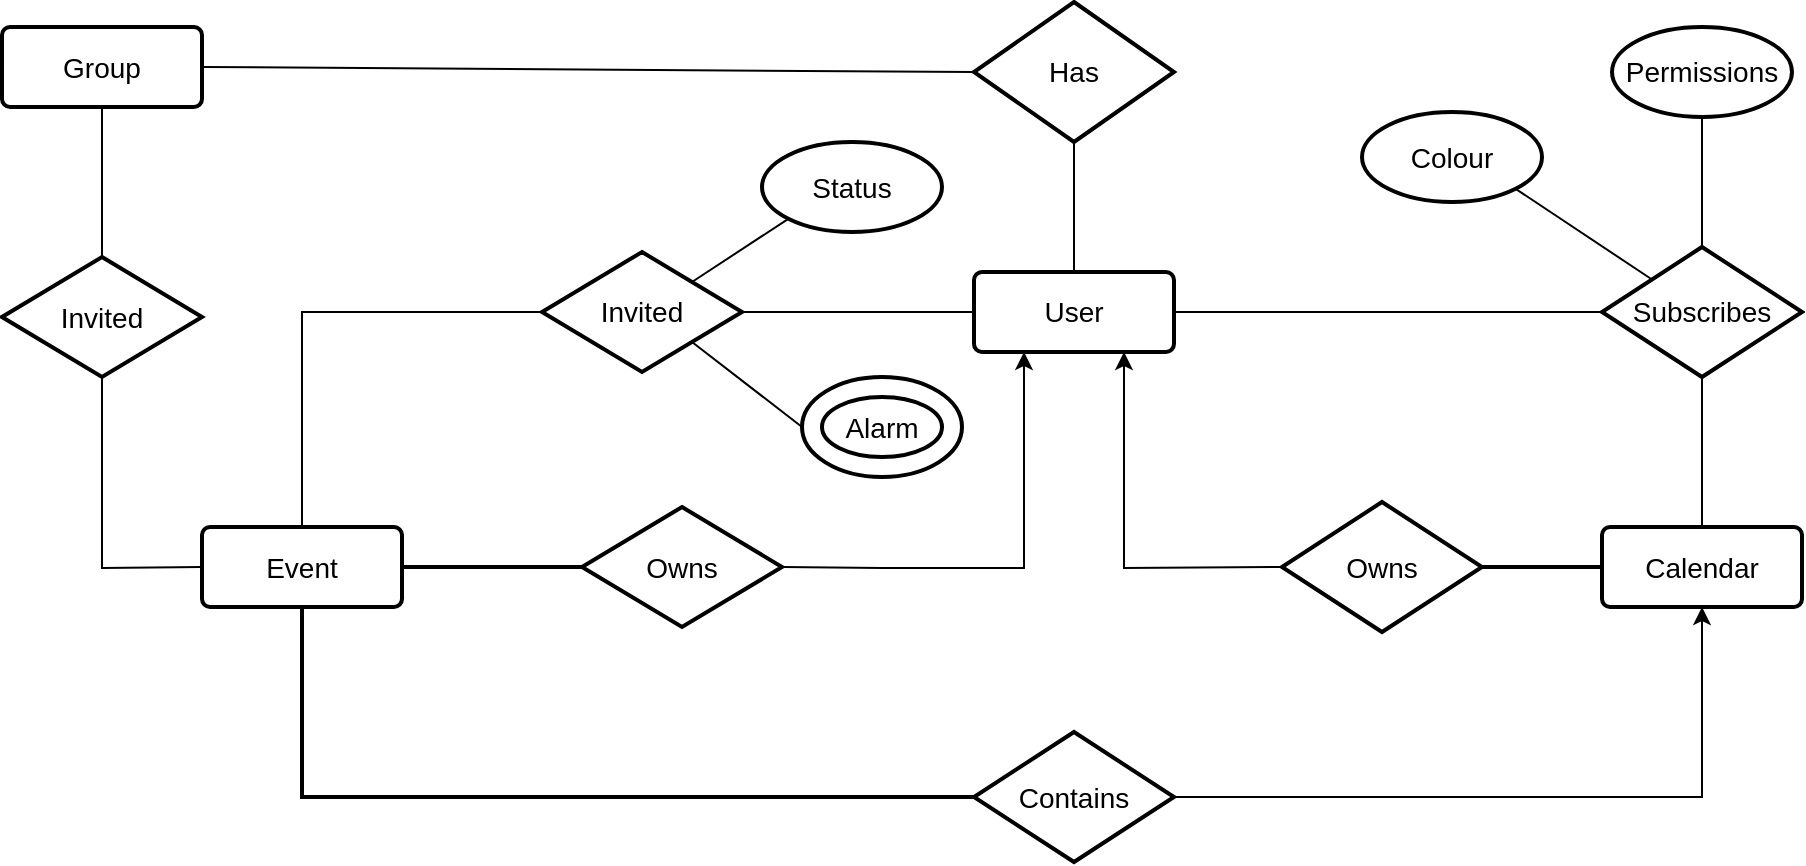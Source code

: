<mxfile version="12.0.2" type="github" pages="1"><diagram id="3K3SYPfmbTtQZ8NGqv2O" name="Page-1"><mxGraphModel dx="2272" dy="762" grid="1" gridSize="10" guides="1" tooltips="1" connect="1" arrows="1" fold="1" page="1" pageScale="1" pageWidth="850" pageHeight="1100" math="0" shadow="0"><root><mxCell id="0"/><mxCell id="1" parent="0"/><mxCell id="_wKEiGhoLJLESlEm_kkt-47" style="edgeStyle=none;rounded=0;orthogonalLoop=1;jettySize=auto;html=1;exitX=0.75;exitY=1;exitDx=0;exitDy=0;entryX=0;entryY=0.5;entryDx=0;entryDy=0;endArrow=none;endFill=0;strokeWidth=1;fontSize=14;startArrow=classic;startFill=1;" parent="1" source="_wKEiGhoLJLESlEm_kkt-1" target="_wKEiGhoLJLESlEm_kkt-46" edge="1"><mxGeometry relative="1" as="geometry"><Array as="points"><mxPoint x="471" y="488"/></Array></mxGeometry></mxCell><mxCell id="_wKEiGhoLJLESlEm_kkt-53" style="edgeStyle=none;rounded=0;orthogonalLoop=1;jettySize=auto;html=1;exitX=0;exitY=0.5;exitDx=0;exitDy=0;entryX=1;entryY=0.5;entryDx=0;entryDy=0;endArrow=none;endFill=0;strokeWidth=1;fontSize=14;" parent="1" source="_wKEiGhoLJLESlEm_kkt-1" target="_wKEiGhoLJLESlEm_kkt-21" edge="1"><mxGeometry relative="1" as="geometry"/></mxCell><mxCell id="_wKEiGhoLJLESlEm_kkt-56" style="edgeStyle=none;rounded=0;orthogonalLoop=1;jettySize=auto;html=1;exitX=1;exitY=0.5;exitDx=0;exitDy=0;entryX=0;entryY=0.5;entryDx=0;entryDy=0;endArrow=none;endFill=0;strokeWidth=1;fontSize=14;" parent="1" source="_wKEiGhoLJLESlEm_kkt-1" target="_wKEiGhoLJLESlEm_kkt-10" edge="1"><mxGeometry relative="1" as="geometry"/></mxCell><mxCell id="XQrfGjOC4bTxhz2IQHyI-6" style="edgeStyle=none;rounded=0;orthogonalLoop=1;jettySize=auto;html=1;exitX=0.5;exitY=0;exitDx=0;exitDy=0;entryX=0.5;entryY=1;entryDx=0;entryDy=0;endArrow=none;endFill=0;" parent="1" source="_wKEiGhoLJLESlEm_kkt-1" target="_wKEiGhoLJLESlEm_kkt-7" edge="1"><mxGeometry relative="1" as="geometry"/></mxCell><mxCell id="_wKEiGhoLJLESlEm_kkt-1" value="User" style="strokeWidth=2;rounded=1;arcSize=10;whiteSpace=wrap;html=1;align=center;fontSize=14;" parent="1" vertex="1"><mxGeometry x="396" y="340" width="100" height="40" as="geometry"/></mxCell><mxCell id="XQrfGjOC4bTxhz2IQHyI-2" style="edgeStyle=orthogonalEdgeStyle;rounded=0;orthogonalLoop=1;jettySize=auto;html=1;exitX=0.5;exitY=1;exitDx=0;exitDy=0;entryX=1;entryY=0.5;entryDx=0;entryDy=0;endArrow=none;endFill=0;startArrow=classic;startFill=1;" parent="1" source="_wKEiGhoLJLESlEm_kkt-3" target="XQrfGjOC4bTxhz2IQHyI-1" edge="1"><mxGeometry relative="1" as="geometry"/></mxCell><mxCell id="_wKEiGhoLJLESlEm_kkt-3" value="Calendar" style="strokeWidth=2;rounded=1;arcSize=10;whiteSpace=wrap;html=1;align=center;fontSize=14;" parent="1" vertex="1"><mxGeometry x="710" y="467.5" width="100" height="40" as="geometry"/></mxCell><mxCell id="XQrfGjOC4bTxhz2IQHyI-12" style="edgeStyle=none;rounded=0;orthogonalLoop=1;jettySize=auto;html=1;exitX=0.5;exitY=1;exitDx=0;exitDy=0;entryX=0.5;entryY=0;entryDx=0;entryDy=0;endArrow=none;endFill=0;" parent="1" source="_wKEiGhoLJLESlEm_kkt-4" target="XQrfGjOC4bTxhz2IQHyI-10" edge="1"><mxGeometry relative="1" as="geometry"/></mxCell><mxCell id="_wKEiGhoLJLESlEm_kkt-4" value="Group" style="strokeWidth=2;rounded=1;arcSize=10;whiteSpace=wrap;html=1;align=center;fontSize=14;" parent="1" vertex="1"><mxGeometry x="-90" y="217.5" width="100" height="40" as="geometry"/></mxCell><mxCell id="XQrfGjOC4bTxhz2IQHyI-11" style="edgeStyle=none;rounded=0;orthogonalLoop=1;jettySize=auto;html=1;exitX=0;exitY=0.5;exitDx=0;exitDy=0;entryX=0.5;entryY=1;entryDx=0;entryDy=0;endArrow=none;endFill=0;" parent="1" source="_wKEiGhoLJLESlEm_kkt-5" target="XQrfGjOC4bTxhz2IQHyI-10" edge="1"><mxGeometry relative="1" as="geometry"><Array as="points"><mxPoint x="-40" y="488"/></Array></mxGeometry></mxCell><mxCell id="_wKEiGhoLJLESlEm_kkt-5" value="Event" style="strokeWidth=2;rounded=1;arcSize=10;whiteSpace=wrap;html=1;align=center;fontSize=14;" parent="1" vertex="1"><mxGeometry x="10" y="467.5" width="100" height="40" as="geometry"/></mxCell><mxCell id="XQrfGjOC4bTxhz2IQHyI-7" style="edgeStyle=none;rounded=0;orthogonalLoop=1;jettySize=auto;html=1;exitX=0;exitY=0.5;exitDx=0;exitDy=0;entryX=1;entryY=0.5;entryDx=0;entryDy=0;endArrow=none;endFill=0;" parent="1" source="_wKEiGhoLJLESlEm_kkt-7" target="_wKEiGhoLJLESlEm_kkt-4" edge="1"><mxGeometry relative="1" as="geometry"/></mxCell><mxCell id="_wKEiGhoLJLESlEm_kkt-7" value="Has" style="shape=rhombus;strokeWidth=2;fontSize=17;perimeter=rhombusPerimeter;whiteSpace=wrap;html=1;align=center;fontSize=14;" parent="1" vertex="1"><mxGeometry x="396" y="205" width="100" height="70" as="geometry"/></mxCell><mxCell id="_wKEiGhoLJLESlEm_kkt-51" style="edgeStyle=none;rounded=0;orthogonalLoop=1;jettySize=auto;html=1;exitX=0.5;exitY=1;exitDx=0;exitDy=0;entryX=0.5;entryY=0;entryDx=0;entryDy=0;endArrow=none;endFill=0;strokeWidth=1;fontSize=14;" parent="1" source="_wKEiGhoLJLESlEm_kkt-10" target="_wKEiGhoLJLESlEm_kkt-3" edge="1"><mxGeometry relative="1" as="geometry"/></mxCell><mxCell id="_wKEiGhoLJLESlEm_kkt-10" value="Subscribes" style="shape=rhombus;strokeWidth=2;fontSize=17;perimeter=rhombusPerimeter;whiteSpace=wrap;html=1;align=center;fontSize=14;" parent="1" vertex="1"><mxGeometry x="710" y="327.5" width="100" height="65" as="geometry"/></mxCell><mxCell id="XQrfGjOC4bTxhz2IQHyI-8" style="edgeStyle=none;rounded=0;orthogonalLoop=1;jettySize=auto;html=1;exitX=0;exitY=0.5;exitDx=0;exitDy=0;entryX=0.5;entryY=0;entryDx=0;entryDy=0;endArrow=none;endFill=0;" parent="1" source="_wKEiGhoLJLESlEm_kkt-21" target="_wKEiGhoLJLESlEm_kkt-5" edge="1"><mxGeometry relative="1" as="geometry"><Array as="points"><mxPoint x="60" y="360"/></Array></mxGeometry></mxCell><mxCell id="HW39WaCGYqyqojYlMHNV-7" style="edgeStyle=none;rounded=0;orthogonalLoop=1;jettySize=auto;html=1;exitX=1;exitY=0;exitDx=0;exitDy=0;entryX=0;entryY=1;entryDx=0;entryDy=0;startArrow=none;startFill=0;endArrow=none;endFill=0;fontSize=14;" edge="1" parent="1" source="_wKEiGhoLJLESlEm_kkt-21" target="HW39WaCGYqyqojYlMHNV-6"><mxGeometry relative="1" as="geometry"/></mxCell><mxCell id="_wKEiGhoLJLESlEm_kkt-21" value="Invited" style="shape=rhombus;strokeWidth=2;fontSize=17;perimeter=rhombusPerimeter;whiteSpace=wrap;html=1;align=center;fontSize=14;" parent="1" vertex="1"><mxGeometry x="180" y="330" width="100" height="60" as="geometry"/></mxCell><mxCell id="_wKEiGhoLJLESlEm_kkt-52" style="edgeStyle=none;rounded=0;orthogonalLoop=1;jettySize=auto;html=1;exitX=1;exitY=0.5;exitDx=0;exitDy=0;entryX=0;entryY=0.5;entryDx=0;entryDy=0;endArrow=none;endFill=0;strokeWidth=2;fontSize=14;" parent="1" source="_wKEiGhoLJLESlEm_kkt-46" target="_wKEiGhoLJLESlEm_kkt-3" edge="1"><mxGeometry relative="1" as="geometry"/></mxCell><mxCell id="_wKEiGhoLJLESlEm_kkt-46" value="Owns" style="shape=rhombus;strokeWidth=2;fontSize=17;perimeter=rhombusPerimeter;whiteSpace=wrap;html=1;align=center;fontSize=14;" parent="1" vertex="1"><mxGeometry x="550" y="455" width="100" height="65" as="geometry"/></mxCell><mxCell id="_wKEiGhoLJLESlEm_kkt-58" style="edgeStyle=none;rounded=0;orthogonalLoop=1;jettySize=auto;html=1;exitX=0;exitY=0.5;exitDx=0;exitDy=0;entryX=1;entryY=0.5;entryDx=0;entryDy=0;endArrow=none;endFill=0;strokeWidth=2;fontSize=14;" parent="1" source="_wKEiGhoLJLESlEm_kkt-55" target="_wKEiGhoLJLESlEm_kkt-5" edge="1"><mxGeometry relative="1" as="geometry"/></mxCell><mxCell id="_wKEiGhoLJLESlEm_kkt-62" style="edgeStyle=none;rounded=0;orthogonalLoop=1;jettySize=auto;html=1;exitX=1;exitY=0.5;exitDx=0;exitDy=0;entryX=0.25;entryY=1;entryDx=0;entryDy=0;endArrow=classic;endFill=1;strokeWidth=1;fontSize=14;" parent="1" source="_wKEiGhoLJLESlEm_kkt-55" target="_wKEiGhoLJLESlEm_kkt-1" edge="1"><mxGeometry relative="1" as="geometry"><Array as="points"><mxPoint x="350" y="488"/><mxPoint x="421" y="488"/><mxPoint x="421" y="420"/></Array></mxGeometry></mxCell><mxCell id="_wKEiGhoLJLESlEm_kkt-55" value="Owns" style="shape=rhombus;strokeWidth=2;fontSize=17;perimeter=rhombusPerimeter;whiteSpace=wrap;html=1;align=center;fontSize=14;" parent="1" vertex="1"><mxGeometry x="200" y="457.5" width="100" height="60" as="geometry"/></mxCell><mxCell id="XQrfGjOC4bTxhz2IQHyI-3" style="edgeStyle=orthogonalEdgeStyle;rounded=0;orthogonalLoop=1;jettySize=auto;html=1;exitX=0;exitY=0.5;exitDx=0;exitDy=0;entryX=0.5;entryY=1;entryDx=0;entryDy=0;endArrow=none;endFill=0;strokeWidth=2;" parent="1" source="XQrfGjOC4bTxhz2IQHyI-1" target="_wKEiGhoLJLESlEm_kkt-5" edge="1"><mxGeometry relative="1" as="geometry"/></mxCell><mxCell id="XQrfGjOC4bTxhz2IQHyI-1" value="Contains" style="shape=rhombus;strokeWidth=2;fontSize=17;perimeter=rhombusPerimeter;whiteSpace=wrap;html=1;align=center;fontSize=14;" parent="1" vertex="1"><mxGeometry x="396" y="570" width="100" height="65" as="geometry"/></mxCell><mxCell id="XQrfGjOC4bTxhz2IQHyI-10" value="Invited" style="shape=rhombus;strokeWidth=2;fontSize=17;perimeter=rhombusPerimeter;whiteSpace=wrap;html=1;align=center;fontSize=14;" parent="1" vertex="1"><mxGeometry x="-90" y="332.5" width="100" height="60" as="geometry"/></mxCell><mxCell id="XQrfGjOC4bTxhz2IQHyI-14" style="edgeStyle=none;rounded=0;orthogonalLoop=1;jettySize=auto;html=1;exitX=0;exitY=0.5;exitDx=0;exitDy=0;entryX=1;entryY=1;entryDx=0;entryDy=0;endArrow=none;endFill=0;" parent="1" source="XQrfGjOC4bTxhz2IQHyI-13" target="_wKEiGhoLJLESlEm_kkt-21" edge="1"><mxGeometry relative="1" as="geometry"/></mxCell><mxCell id="XQrfGjOC4bTxhz2IQHyI-13" value="Alarm" style="ellipse;shape=doubleEllipse;margin=10;strokeWidth=2;fontSize=14;whiteSpace=wrap;html=1;align=center;" parent="1" vertex="1"><mxGeometry x="310" y="392.5" width="80" height="50" as="geometry"/></mxCell><mxCell id="HW39WaCGYqyqojYlMHNV-9" style="edgeStyle=none;rounded=0;orthogonalLoop=1;jettySize=auto;html=1;exitX=0.5;exitY=1;exitDx=0;exitDy=0;entryX=0.5;entryY=0;entryDx=0;entryDy=0;startArrow=none;startFill=0;endArrow=none;endFill=0;fontSize=14;" edge="1" parent="1" source="HW39WaCGYqyqojYlMHNV-3" target="_wKEiGhoLJLESlEm_kkt-10"><mxGeometry relative="1" as="geometry"/></mxCell><mxCell id="HW39WaCGYqyqojYlMHNV-3" value="Permissions" style="ellipse;whiteSpace=wrap;html=1;strokeWidth=2;fontSize=14;" vertex="1" parent="1"><mxGeometry x="715" y="217.5" width="90" height="45" as="geometry"/></mxCell><mxCell id="HW39WaCGYqyqojYlMHNV-8" style="edgeStyle=none;rounded=0;orthogonalLoop=1;jettySize=auto;html=1;exitX=1;exitY=1;exitDx=0;exitDy=0;entryX=0;entryY=0;entryDx=0;entryDy=0;startArrow=none;startFill=0;endArrow=none;endFill=0;fontSize=14;" edge="1" parent="1" source="HW39WaCGYqyqojYlMHNV-5" target="_wKEiGhoLJLESlEm_kkt-10"><mxGeometry relative="1" as="geometry"/></mxCell><mxCell id="HW39WaCGYqyqojYlMHNV-5" value="Colour" style="ellipse;whiteSpace=wrap;html=1;strokeWidth=2;fontSize=14;" vertex="1" parent="1"><mxGeometry x="590" y="260" width="90" height="45" as="geometry"/></mxCell><mxCell id="HW39WaCGYqyqojYlMHNV-6" value="Status" style="ellipse;whiteSpace=wrap;html=1;strokeWidth=2;fontSize=14;" vertex="1" parent="1"><mxGeometry x="290" y="275" width="90" height="45" as="geometry"/></mxCell></root></mxGraphModel></diagram></mxfile>